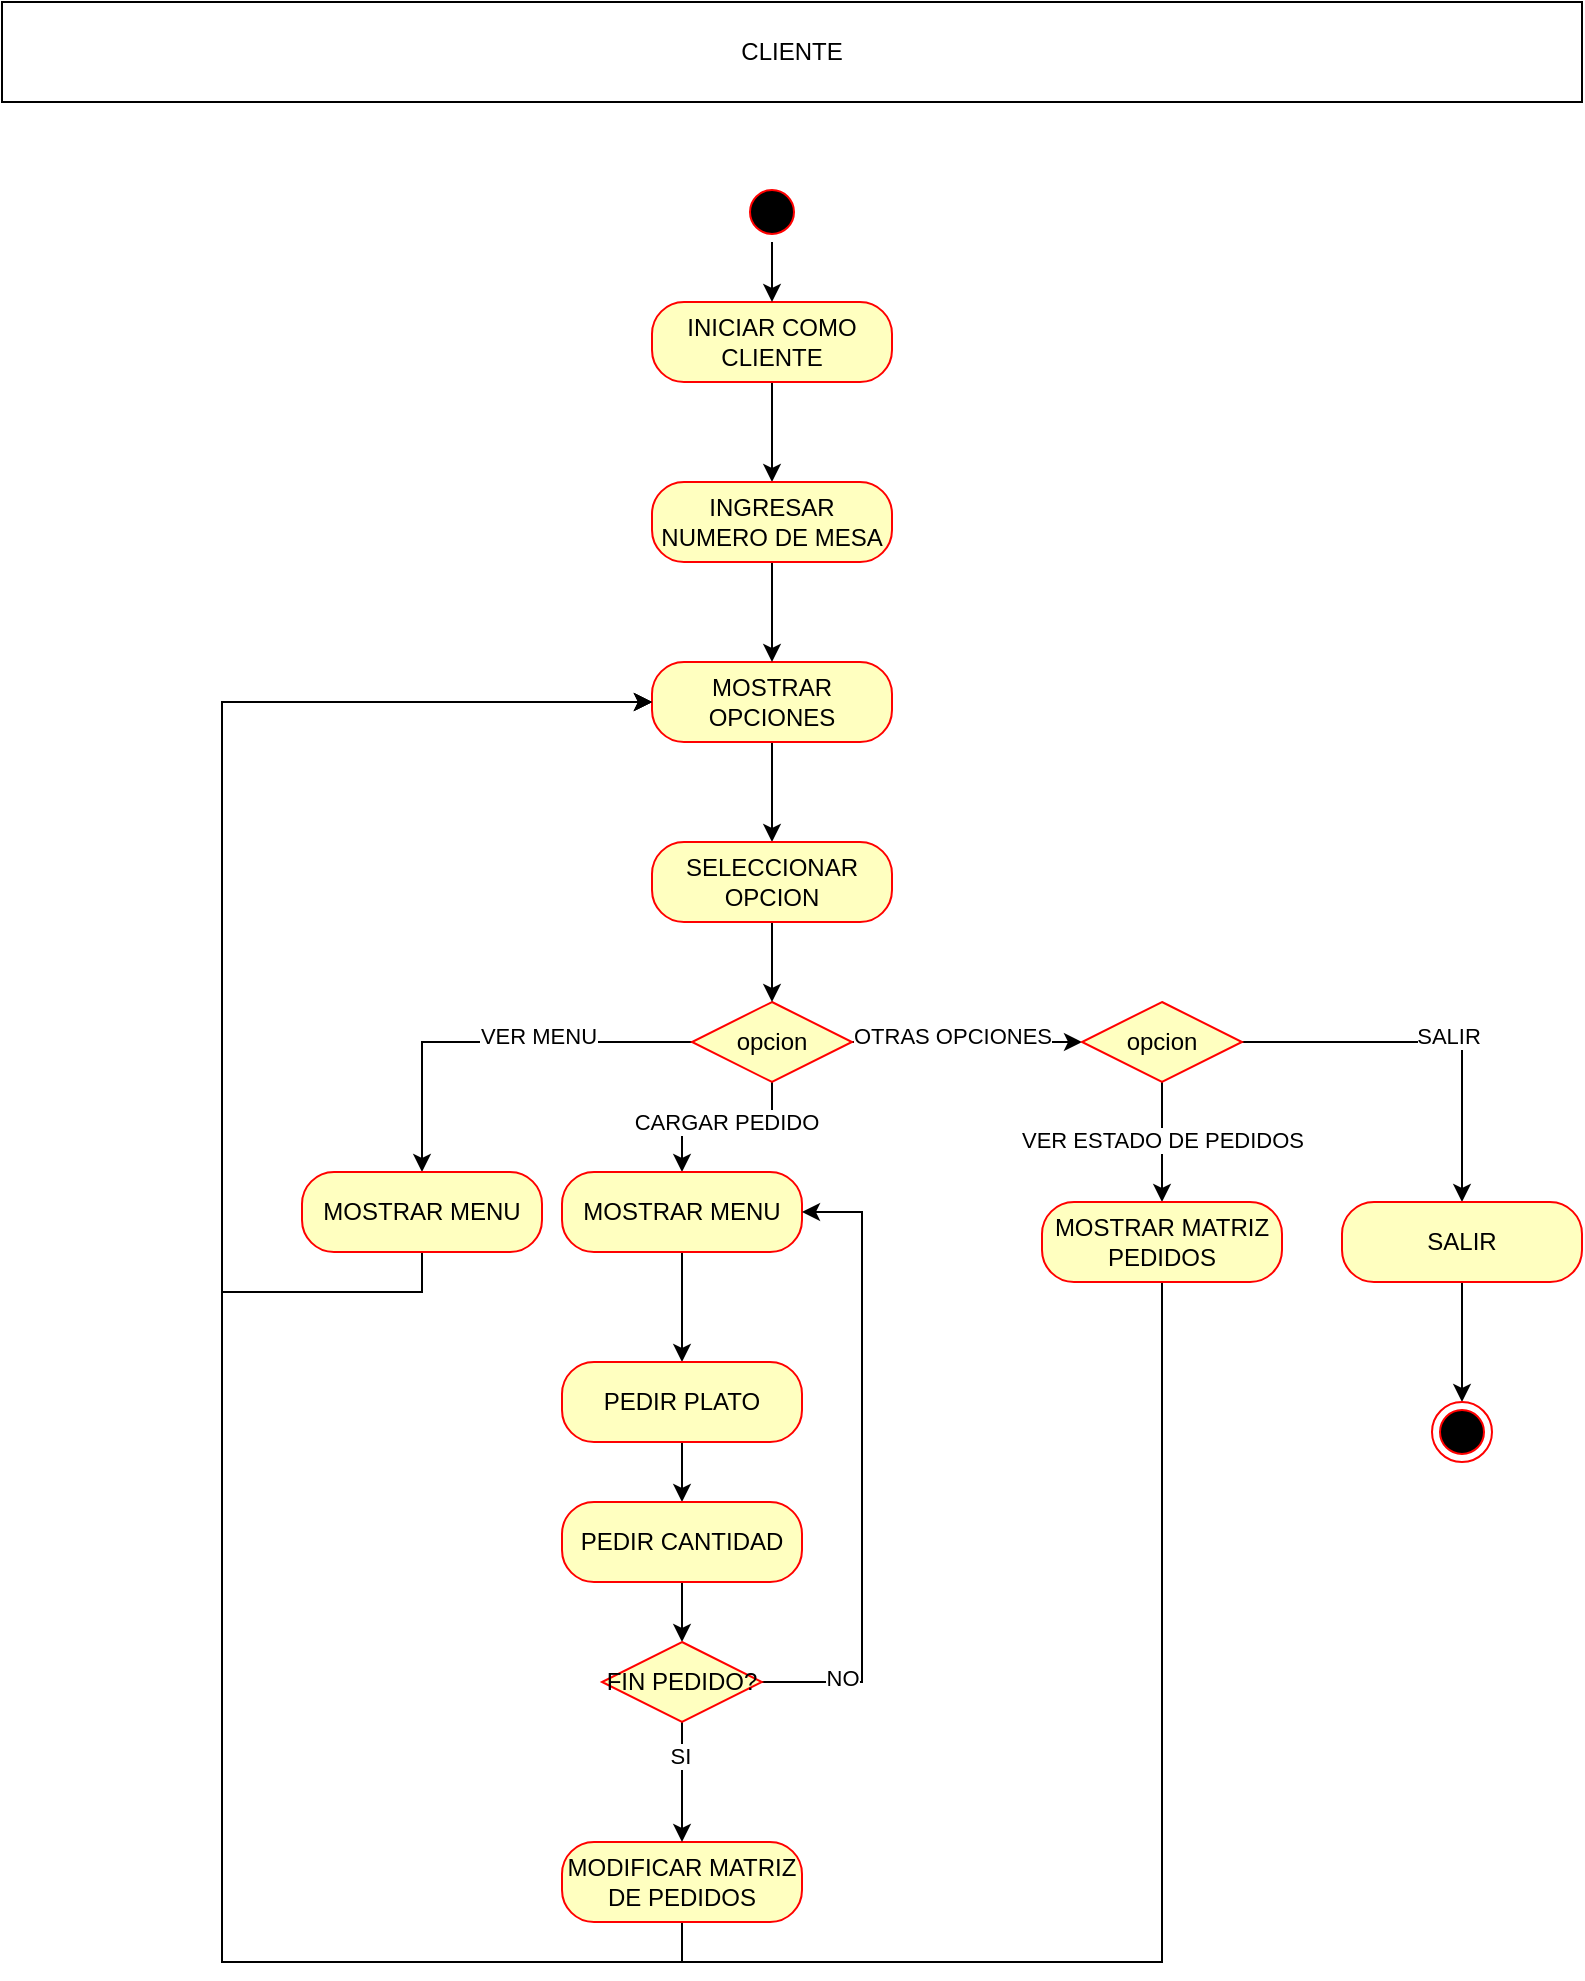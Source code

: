 <mxfile version="24.7.14">
  <diagram name="Página-1" id="5PTZXTISBzVlwHW9B3j9">
    <mxGraphModel dx="1247" dy="1842" grid="1" gridSize="10" guides="1" tooltips="1" connect="1" arrows="1" fold="1" page="1" pageScale="1" pageWidth="827" pageHeight="1169" math="0" shadow="0">
      <root>
        <mxCell id="0" />
        <mxCell id="1" parent="0" />
        <mxCell id="Dk8UN0Irxh5nViwLOCRT-13" value="CLIENTE" style="html=1;whiteSpace=wrap;" vertex="1" parent="1">
          <mxGeometry x="50" y="-40" width="790" height="50" as="geometry" />
        </mxCell>
        <mxCell id="Dk8UN0Irxh5nViwLOCRT-66" style="edgeStyle=orthogonalEdgeStyle;rounded=0;orthogonalLoop=1;jettySize=auto;html=1;exitX=0.5;exitY=1;exitDx=0;exitDy=0;entryX=0.5;entryY=0;entryDx=0;entryDy=0;" edge="1" parent="1" source="Dk8UN0Irxh5nViwLOCRT-19" target="Dk8UN0Irxh5nViwLOCRT-64">
          <mxGeometry relative="1" as="geometry" />
        </mxCell>
        <mxCell id="Dk8UN0Irxh5nViwLOCRT-19" value="INICIAR COMO CLIENTE" style="rounded=1;whiteSpace=wrap;html=1;arcSize=40;fontColor=#000000;fillColor=#ffffc0;strokeColor=#ff0000;" vertex="1" parent="1">
          <mxGeometry x="375" y="110" width="120" height="40" as="geometry" />
        </mxCell>
        <mxCell id="Dk8UN0Irxh5nViwLOCRT-67" style="edgeStyle=orthogonalEdgeStyle;rounded=0;orthogonalLoop=1;jettySize=auto;html=1;exitX=0.5;exitY=1;exitDx=0;exitDy=0;entryX=0.5;entryY=0;entryDx=0;entryDy=0;" edge="1" parent="1" source="Dk8UN0Irxh5nViwLOCRT-21" target="Dk8UN0Irxh5nViwLOCRT-19">
          <mxGeometry relative="1" as="geometry" />
        </mxCell>
        <mxCell id="Dk8UN0Irxh5nViwLOCRT-21" value="" style="ellipse;html=1;shape=startState;fillColor=#000000;strokeColor=#ff0000;" vertex="1" parent="1">
          <mxGeometry x="420" y="50" width="30" height="30" as="geometry" />
        </mxCell>
        <mxCell id="Dk8UN0Irxh5nViwLOCRT-32" style="edgeStyle=orthogonalEdgeStyle;rounded=0;orthogonalLoop=1;jettySize=auto;html=1;exitX=1;exitY=0.5;exitDx=0;exitDy=0;entryX=0;entryY=0.5;entryDx=0;entryDy=0;" edge="1" parent="1" source="Dk8UN0Irxh5nViwLOCRT-30" target="Dk8UN0Irxh5nViwLOCRT-27">
          <mxGeometry relative="1" as="geometry" />
        </mxCell>
        <mxCell id="Dk8UN0Irxh5nViwLOCRT-56" value="OTRAS OPCIONES" style="edgeLabel;html=1;align=center;verticalAlign=middle;resizable=0;points=[];" vertex="1" connectable="0" parent="Dk8UN0Irxh5nViwLOCRT-32">
          <mxGeometry x="-0.13" y="3" relative="1" as="geometry">
            <mxPoint as="offset" />
          </mxGeometry>
        </mxCell>
        <mxCell id="Dk8UN0Irxh5nViwLOCRT-74" style="edgeStyle=orthogonalEdgeStyle;rounded=0;orthogonalLoop=1;jettySize=auto;html=1;exitX=0.5;exitY=1;exitDx=0;exitDy=0;entryX=0.5;entryY=0;entryDx=0;entryDy=0;" edge="1" parent="1" source="Dk8UN0Irxh5nViwLOCRT-26" target="Dk8UN0Irxh5nViwLOCRT-72">
          <mxGeometry relative="1" as="geometry" />
        </mxCell>
        <mxCell id="Dk8UN0Irxh5nViwLOCRT-26" value="MOSTRAR OPCIONES" style="rounded=1;whiteSpace=wrap;html=1;arcSize=40;fontColor=#000000;fillColor=#ffffc0;strokeColor=#ff0000;" vertex="1" parent="1">
          <mxGeometry x="375" y="290" width="120" height="40" as="geometry" />
        </mxCell>
        <mxCell id="Dk8UN0Irxh5nViwLOCRT-58" style="edgeStyle=orthogonalEdgeStyle;rounded=0;orthogonalLoop=1;jettySize=auto;html=1;exitX=0.5;exitY=1;exitDx=0;exitDy=0;entryX=0.5;entryY=0;entryDx=0;entryDy=0;" edge="1" parent="1" source="Dk8UN0Irxh5nViwLOCRT-27" target="Dk8UN0Irxh5nViwLOCRT-57">
          <mxGeometry relative="1" as="geometry" />
        </mxCell>
        <mxCell id="Dk8UN0Irxh5nViwLOCRT-59" value="VER ESTADO DE PEDIDOS" style="edgeLabel;html=1;align=center;verticalAlign=middle;resizable=0;points=[];" vertex="1" connectable="0" parent="Dk8UN0Irxh5nViwLOCRT-58">
          <mxGeometry x="-0.056" relative="1" as="geometry">
            <mxPoint as="offset" />
          </mxGeometry>
        </mxCell>
        <mxCell id="Dk8UN0Irxh5nViwLOCRT-61" style="edgeStyle=orthogonalEdgeStyle;rounded=0;orthogonalLoop=1;jettySize=auto;html=1;exitX=1;exitY=0.5;exitDx=0;exitDy=0;entryX=0.5;entryY=0;entryDx=0;entryDy=0;" edge="1" parent="1" source="Dk8UN0Irxh5nViwLOCRT-27" target="Dk8UN0Irxh5nViwLOCRT-60">
          <mxGeometry relative="1" as="geometry" />
        </mxCell>
        <mxCell id="Dk8UN0Irxh5nViwLOCRT-62" value="SALIR" style="edgeLabel;html=1;align=center;verticalAlign=middle;resizable=0;points=[];" vertex="1" connectable="0" parent="Dk8UN0Irxh5nViwLOCRT-61">
          <mxGeometry x="0.079" y="3" relative="1" as="geometry">
            <mxPoint as="offset" />
          </mxGeometry>
        </mxCell>
        <mxCell id="Dk8UN0Irxh5nViwLOCRT-27" value="opcion" style="rhombus;whiteSpace=wrap;html=1;fontColor=#000000;fillColor=#ffffc0;strokeColor=#ff0000;" vertex="1" parent="1">
          <mxGeometry x="590" y="460" width="80" height="40" as="geometry" />
        </mxCell>
        <mxCell id="Dk8UN0Irxh5nViwLOCRT-34" style="edgeStyle=orthogonalEdgeStyle;rounded=0;orthogonalLoop=1;jettySize=auto;html=1;exitX=0;exitY=0.5;exitDx=0;exitDy=0;entryX=0.5;entryY=0;entryDx=0;entryDy=0;" edge="1" parent="1" source="Dk8UN0Irxh5nViwLOCRT-30" target="Dk8UN0Irxh5nViwLOCRT-33">
          <mxGeometry relative="1" as="geometry" />
        </mxCell>
        <mxCell id="Dk8UN0Irxh5nViwLOCRT-54" value="VER MENU" style="edgeLabel;html=1;align=center;verticalAlign=middle;resizable=0;points=[];" vertex="1" connectable="0" parent="Dk8UN0Irxh5nViwLOCRT-34">
          <mxGeometry x="-0.225" y="-3" relative="1" as="geometry">
            <mxPoint as="offset" />
          </mxGeometry>
        </mxCell>
        <mxCell id="Dk8UN0Irxh5nViwLOCRT-40" style="edgeStyle=orthogonalEdgeStyle;rounded=0;orthogonalLoop=1;jettySize=auto;html=1;exitX=0.5;exitY=1;exitDx=0;exitDy=0;entryX=0.5;entryY=0;entryDx=0;entryDy=0;" edge="1" parent="1" source="Dk8UN0Irxh5nViwLOCRT-30" target="Dk8UN0Irxh5nViwLOCRT-35">
          <mxGeometry relative="1" as="geometry" />
        </mxCell>
        <mxCell id="Dk8UN0Irxh5nViwLOCRT-55" value="CARGAR PEDIDO" style="edgeLabel;html=1;align=center;verticalAlign=middle;resizable=0;points=[];" vertex="1" connectable="0" parent="Dk8UN0Irxh5nViwLOCRT-40">
          <mxGeometry x="0.018" y="-3" relative="1" as="geometry">
            <mxPoint as="offset" />
          </mxGeometry>
        </mxCell>
        <mxCell id="Dk8UN0Irxh5nViwLOCRT-30" value="opcion" style="rhombus;whiteSpace=wrap;html=1;fontColor=#000000;fillColor=#ffffc0;strokeColor=#ff0000;" vertex="1" parent="1">
          <mxGeometry x="395" y="460" width="80" height="40" as="geometry" />
        </mxCell>
        <mxCell id="Dk8UN0Irxh5nViwLOCRT-52" style="edgeStyle=orthogonalEdgeStyle;rounded=0;orthogonalLoop=1;jettySize=auto;html=1;exitX=0.5;exitY=1;exitDx=0;exitDy=0;entryX=0;entryY=0.5;entryDx=0;entryDy=0;" edge="1" parent="1" source="Dk8UN0Irxh5nViwLOCRT-33" target="Dk8UN0Irxh5nViwLOCRT-26">
          <mxGeometry relative="1" as="geometry">
            <Array as="points">
              <mxPoint x="260" y="605" />
              <mxPoint x="160" y="605" />
              <mxPoint x="160" y="310" />
            </Array>
          </mxGeometry>
        </mxCell>
        <mxCell id="Dk8UN0Irxh5nViwLOCRT-33" value="MOSTRAR MENU" style="rounded=1;whiteSpace=wrap;html=1;arcSize=40;fontColor=#000000;fillColor=#ffffc0;strokeColor=#ff0000;" vertex="1" parent="1">
          <mxGeometry x="200" y="545" width="120" height="40" as="geometry" />
        </mxCell>
        <mxCell id="Dk8UN0Irxh5nViwLOCRT-41" style="edgeStyle=orthogonalEdgeStyle;rounded=0;orthogonalLoop=1;jettySize=auto;html=1;exitX=0.5;exitY=1;exitDx=0;exitDy=0;entryX=0.5;entryY=0;entryDx=0;entryDy=0;" edge="1" parent="1" source="Dk8UN0Irxh5nViwLOCRT-35" target="Dk8UN0Irxh5nViwLOCRT-36">
          <mxGeometry relative="1" as="geometry" />
        </mxCell>
        <mxCell id="Dk8UN0Irxh5nViwLOCRT-35" value="MOSTRAR MENU" style="rounded=1;whiteSpace=wrap;html=1;arcSize=40;fontColor=#000000;fillColor=#ffffc0;strokeColor=#ff0000;" vertex="1" parent="1">
          <mxGeometry x="330" y="545" width="120" height="40" as="geometry" />
        </mxCell>
        <mxCell id="Dk8UN0Irxh5nViwLOCRT-48" style="edgeStyle=orthogonalEdgeStyle;rounded=0;orthogonalLoop=1;jettySize=auto;html=1;exitX=0.5;exitY=1;exitDx=0;exitDy=0;entryX=0.5;entryY=0;entryDx=0;entryDy=0;" edge="1" parent="1" source="Dk8UN0Irxh5nViwLOCRT-36" target="Dk8UN0Irxh5nViwLOCRT-45">
          <mxGeometry relative="1" as="geometry" />
        </mxCell>
        <mxCell id="Dk8UN0Irxh5nViwLOCRT-36" value="PEDIR PLATO" style="rounded=1;whiteSpace=wrap;html=1;arcSize=40;fontColor=#000000;fillColor=#ffffc0;strokeColor=#ff0000;" vertex="1" parent="1">
          <mxGeometry x="330" y="640" width="120" height="40" as="geometry" />
        </mxCell>
        <mxCell id="Dk8UN0Irxh5nViwLOCRT-51" style="edgeStyle=orthogonalEdgeStyle;rounded=0;orthogonalLoop=1;jettySize=auto;html=1;exitX=0.5;exitY=1;exitDx=0;exitDy=0;entryX=0;entryY=0.5;entryDx=0;entryDy=0;" edge="1" parent="1" source="Dk8UN0Irxh5nViwLOCRT-43" target="Dk8UN0Irxh5nViwLOCRT-26">
          <mxGeometry relative="1" as="geometry">
            <Array as="points">
              <mxPoint x="390" y="940" />
              <mxPoint x="160" y="940" />
              <mxPoint x="160" y="310" />
            </Array>
          </mxGeometry>
        </mxCell>
        <mxCell id="Dk8UN0Irxh5nViwLOCRT-43" value="MODIFICAR MATRIZ DE PEDIDOS" style="rounded=1;whiteSpace=wrap;html=1;arcSize=40;fontColor=#000000;fillColor=#ffffc0;strokeColor=#ff0000;" vertex="1" parent="1">
          <mxGeometry x="330" y="880" width="120" height="40" as="geometry" />
        </mxCell>
        <mxCell id="Dk8UN0Irxh5nViwLOCRT-47" style="edgeStyle=orthogonalEdgeStyle;rounded=0;orthogonalLoop=1;jettySize=auto;html=1;exitX=0.5;exitY=1;exitDx=0;exitDy=0;entryX=0.5;entryY=0;entryDx=0;entryDy=0;" edge="1" parent="1" source="Dk8UN0Irxh5nViwLOCRT-45" target="Dk8UN0Irxh5nViwLOCRT-46">
          <mxGeometry relative="1" as="geometry" />
        </mxCell>
        <mxCell id="Dk8UN0Irxh5nViwLOCRT-45" value="PEDIR CANTIDAD" style="rounded=1;whiteSpace=wrap;html=1;arcSize=40;fontColor=#000000;fillColor=#ffffc0;strokeColor=#ff0000;" vertex="1" parent="1">
          <mxGeometry x="330" y="710" width="120" height="40" as="geometry" />
        </mxCell>
        <mxCell id="Dk8UN0Irxh5nViwLOCRT-49" style="edgeStyle=orthogonalEdgeStyle;rounded=0;orthogonalLoop=1;jettySize=auto;html=1;exitX=1;exitY=0.5;exitDx=0;exitDy=0;entryX=1;entryY=0.5;entryDx=0;entryDy=0;" edge="1" parent="1" source="Dk8UN0Irxh5nViwLOCRT-46" target="Dk8UN0Irxh5nViwLOCRT-35">
          <mxGeometry relative="1" as="geometry">
            <Array as="points">
              <mxPoint x="480" y="800" />
              <mxPoint x="480" y="565" />
            </Array>
          </mxGeometry>
        </mxCell>
        <mxCell id="Dk8UN0Irxh5nViwLOCRT-76" value="NO" style="edgeLabel;html=1;align=center;verticalAlign=middle;resizable=0;points=[];" vertex="1" connectable="0" parent="Dk8UN0Irxh5nViwLOCRT-49">
          <mxGeometry x="-0.749" y="2" relative="1" as="geometry">
            <mxPoint as="offset" />
          </mxGeometry>
        </mxCell>
        <mxCell id="Dk8UN0Irxh5nViwLOCRT-50" style="edgeStyle=orthogonalEdgeStyle;rounded=0;orthogonalLoop=1;jettySize=auto;html=1;exitX=0.5;exitY=1;exitDx=0;exitDy=0;" edge="1" parent="1" source="Dk8UN0Irxh5nViwLOCRT-46">
          <mxGeometry relative="1" as="geometry">
            <mxPoint x="390" y="880" as="targetPoint" />
          </mxGeometry>
        </mxCell>
        <mxCell id="Dk8UN0Irxh5nViwLOCRT-77" value="SI" style="edgeLabel;html=1;align=center;verticalAlign=middle;resizable=0;points=[];" vertex="1" connectable="0" parent="Dk8UN0Irxh5nViwLOCRT-50">
          <mxGeometry x="-0.433" y="-1" relative="1" as="geometry">
            <mxPoint as="offset" />
          </mxGeometry>
        </mxCell>
        <mxCell id="Dk8UN0Irxh5nViwLOCRT-46" value="FIN PEDIDO?" style="rhombus;whiteSpace=wrap;html=1;fontColor=#000000;fillColor=#ffffc0;strokeColor=#ff0000;" vertex="1" parent="1">
          <mxGeometry x="350" y="780" width="80" height="40" as="geometry" />
        </mxCell>
        <mxCell id="Dk8UN0Irxh5nViwLOCRT-63" style="edgeStyle=orthogonalEdgeStyle;rounded=0;orthogonalLoop=1;jettySize=auto;html=1;exitX=0.5;exitY=1;exitDx=0;exitDy=0;entryX=0;entryY=0.5;entryDx=0;entryDy=0;" edge="1" parent="1" source="Dk8UN0Irxh5nViwLOCRT-57" target="Dk8UN0Irxh5nViwLOCRT-26">
          <mxGeometry relative="1" as="geometry">
            <Array as="points">
              <mxPoint x="630" y="940" />
              <mxPoint x="160" y="940" />
              <mxPoint x="160" y="310" />
            </Array>
          </mxGeometry>
        </mxCell>
        <mxCell id="Dk8UN0Irxh5nViwLOCRT-57" value="MOSTRAR MATRIZ PEDIDOS" style="rounded=1;whiteSpace=wrap;html=1;arcSize=40;fontColor=#000000;fillColor=#ffffc0;strokeColor=#ff0000;" vertex="1" parent="1">
          <mxGeometry x="570" y="560" width="120" height="40" as="geometry" />
        </mxCell>
        <mxCell id="Dk8UN0Irxh5nViwLOCRT-69" style="edgeStyle=orthogonalEdgeStyle;rounded=0;orthogonalLoop=1;jettySize=auto;html=1;exitX=0.5;exitY=1;exitDx=0;exitDy=0;entryX=0.5;entryY=0;entryDx=0;entryDy=0;" edge="1" parent="1" source="Dk8UN0Irxh5nViwLOCRT-60" target="Dk8UN0Irxh5nViwLOCRT-68">
          <mxGeometry relative="1" as="geometry" />
        </mxCell>
        <mxCell id="Dk8UN0Irxh5nViwLOCRT-60" value="SALIR" style="rounded=1;whiteSpace=wrap;html=1;arcSize=40;fontColor=#000000;fillColor=#ffffc0;strokeColor=#ff0000;" vertex="1" parent="1">
          <mxGeometry x="720" y="560" width="120" height="40" as="geometry" />
        </mxCell>
        <mxCell id="Dk8UN0Irxh5nViwLOCRT-73" style="edgeStyle=orthogonalEdgeStyle;rounded=0;orthogonalLoop=1;jettySize=auto;html=1;exitX=0.5;exitY=1;exitDx=0;exitDy=0;entryX=0.5;entryY=0;entryDx=0;entryDy=0;" edge="1" parent="1" source="Dk8UN0Irxh5nViwLOCRT-64" target="Dk8UN0Irxh5nViwLOCRT-26">
          <mxGeometry relative="1" as="geometry" />
        </mxCell>
        <mxCell id="Dk8UN0Irxh5nViwLOCRT-64" value="INGRESAR NUMERO DE MESA" style="rounded=1;whiteSpace=wrap;html=1;arcSize=40;fontColor=#000000;fillColor=#ffffc0;strokeColor=#ff0000;" vertex="1" parent="1">
          <mxGeometry x="375" y="200" width="120" height="40" as="geometry" />
        </mxCell>
        <mxCell id="Dk8UN0Irxh5nViwLOCRT-68" value="" style="ellipse;html=1;shape=endState;fillColor=#000000;strokeColor=#ff0000;" vertex="1" parent="1">
          <mxGeometry x="765" y="660" width="30" height="30" as="geometry" />
        </mxCell>
        <mxCell id="Dk8UN0Irxh5nViwLOCRT-75" style="edgeStyle=orthogonalEdgeStyle;rounded=0;orthogonalLoop=1;jettySize=auto;html=1;exitX=0.5;exitY=1;exitDx=0;exitDy=0;entryX=0.5;entryY=0;entryDx=0;entryDy=0;" edge="1" parent="1" source="Dk8UN0Irxh5nViwLOCRT-72" target="Dk8UN0Irxh5nViwLOCRT-30">
          <mxGeometry relative="1" as="geometry" />
        </mxCell>
        <mxCell id="Dk8UN0Irxh5nViwLOCRT-72" value="SELECCIONAR OPCION" style="rounded=1;whiteSpace=wrap;html=1;arcSize=40;fontColor=#000000;fillColor=#ffffc0;strokeColor=#ff0000;" vertex="1" parent="1">
          <mxGeometry x="375" y="380" width="120" height="40" as="geometry" />
        </mxCell>
      </root>
    </mxGraphModel>
  </diagram>
</mxfile>
